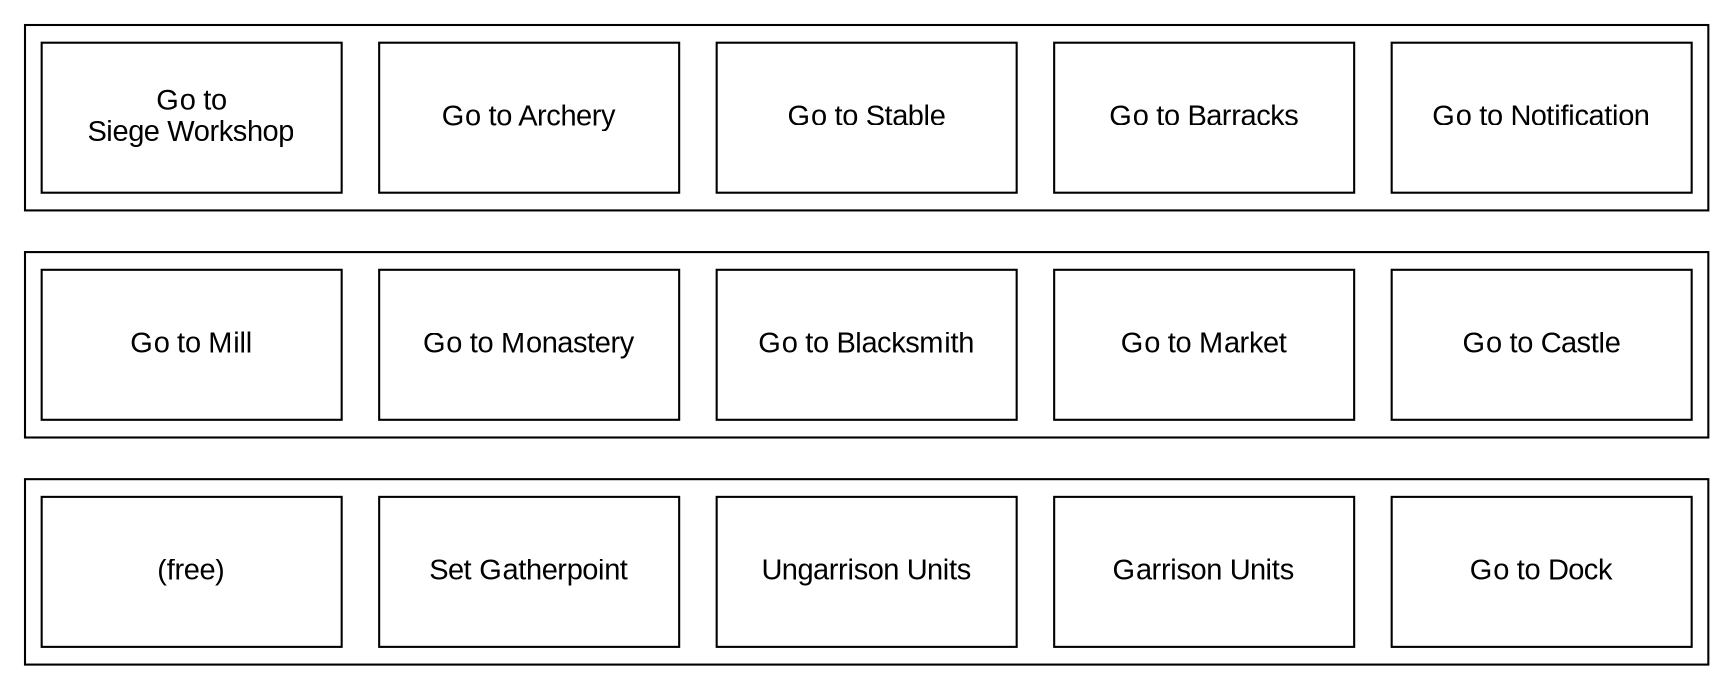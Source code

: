 digraph D {
    node [pin=true, width=2, height=1, shape=record, fixedsize=true, autosize=false, fontname="Arial"];
    subgraph cluster_0 {
      e [label="Go to Notification"];
      d [label="Go to Barracks"];
      c [label="Go to Stable"];
      b [label="Go to Archery"];
      a [label="Go to\nSiege Workshop"];
    }
    subgraph cluster_1 {
      j [label="Go to Castle"];
      i [label="Go to Market"];
      h [label="Go to Blacksmith"];
      g [label="Go to Monastery"];
      f [label="Go to Mill"];
    }

    subgraph cluster_2 {
      k [label="Go to Dock"];
      l [label="Garrison Units"];
      m [label="Ungarrison Units"];
      n [label="Set Gatherpoint"];
      o [label="(free)"];
    }
  a -> f [style=invis];
  j -> k [style=invis];
}
